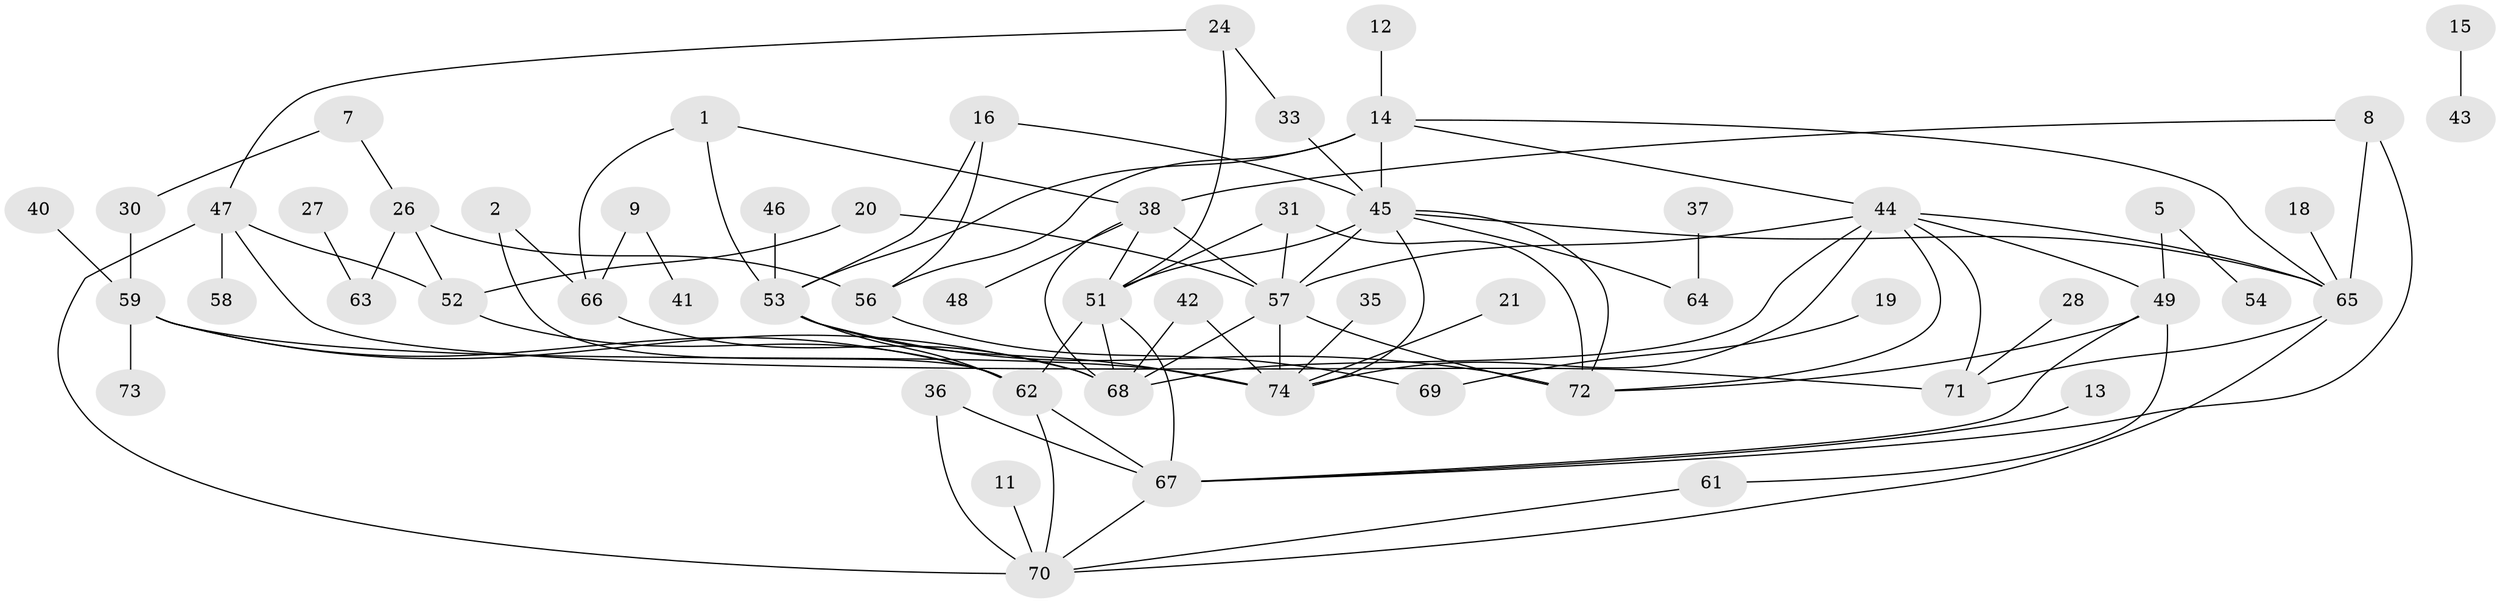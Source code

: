 // original degree distribution, {1: 0.24324324324324326, 2: 0.22297297297297297, 3: 0.21621621621621623, 0: 0.08108108108108109, 4: 0.12162162162162163, 5: 0.08108108108108109, 7: 0.013513513513513514, 6: 0.02027027027027027}
// Generated by graph-tools (version 1.1) at 2025/00/03/09/25 03:00:53]
// undirected, 59 vertices, 98 edges
graph export_dot {
graph [start="1"]
  node [color=gray90,style=filled];
  1;
  2;
  5;
  7;
  8;
  9;
  11;
  12;
  13;
  14;
  15;
  16;
  18;
  19;
  20;
  21;
  24;
  26;
  27;
  28;
  30;
  31;
  33;
  35;
  36;
  37;
  38;
  40;
  41;
  42;
  43;
  44;
  45;
  46;
  47;
  48;
  49;
  51;
  52;
  53;
  54;
  56;
  57;
  58;
  59;
  61;
  62;
  63;
  64;
  65;
  66;
  67;
  68;
  69;
  70;
  71;
  72;
  73;
  74;
  1 -- 38 [weight=1.0];
  1 -- 53 [weight=1.0];
  1 -- 66 [weight=1.0];
  2 -- 62 [weight=1.0];
  2 -- 66 [weight=1.0];
  5 -- 49 [weight=1.0];
  5 -- 54 [weight=1.0];
  7 -- 26 [weight=1.0];
  7 -- 30 [weight=1.0];
  8 -- 38 [weight=1.0];
  8 -- 65 [weight=1.0];
  8 -- 67 [weight=1.0];
  9 -- 41 [weight=1.0];
  9 -- 66 [weight=1.0];
  11 -- 70 [weight=1.0];
  12 -- 14 [weight=1.0];
  13 -- 67 [weight=1.0];
  14 -- 44 [weight=1.0];
  14 -- 45 [weight=1.0];
  14 -- 53 [weight=1.0];
  14 -- 56 [weight=1.0];
  14 -- 65 [weight=1.0];
  15 -- 43 [weight=1.0];
  16 -- 45 [weight=1.0];
  16 -- 53 [weight=1.0];
  16 -- 56 [weight=1.0];
  18 -- 65 [weight=1.0];
  19 -- 69 [weight=1.0];
  20 -- 52 [weight=1.0];
  20 -- 57 [weight=1.0];
  21 -- 74 [weight=1.0];
  24 -- 33 [weight=1.0];
  24 -- 47 [weight=1.0];
  24 -- 51 [weight=1.0];
  26 -- 52 [weight=1.0];
  26 -- 56 [weight=1.0];
  26 -- 63 [weight=1.0];
  27 -- 63 [weight=1.0];
  28 -- 71 [weight=1.0];
  30 -- 59 [weight=1.0];
  31 -- 51 [weight=2.0];
  31 -- 57 [weight=1.0];
  31 -- 72 [weight=1.0];
  33 -- 45 [weight=1.0];
  35 -- 74 [weight=1.0];
  36 -- 67 [weight=1.0];
  36 -- 70 [weight=1.0];
  37 -- 64 [weight=1.0];
  38 -- 48 [weight=1.0];
  38 -- 51 [weight=1.0];
  38 -- 57 [weight=1.0];
  38 -- 68 [weight=1.0];
  40 -- 59 [weight=1.0];
  42 -- 68 [weight=1.0];
  42 -- 74 [weight=1.0];
  44 -- 49 [weight=1.0];
  44 -- 57 [weight=1.0];
  44 -- 65 [weight=1.0];
  44 -- 68 [weight=1.0];
  44 -- 71 [weight=1.0];
  44 -- 72 [weight=1.0];
  44 -- 74 [weight=1.0];
  45 -- 51 [weight=1.0];
  45 -- 57 [weight=2.0];
  45 -- 64 [weight=1.0];
  45 -- 65 [weight=1.0];
  45 -- 72 [weight=1.0];
  45 -- 74 [weight=1.0];
  46 -- 53 [weight=1.0];
  47 -- 52 [weight=1.0];
  47 -- 58 [weight=1.0];
  47 -- 70 [weight=2.0];
  47 -- 71 [weight=1.0];
  49 -- 61 [weight=1.0];
  49 -- 67 [weight=1.0];
  49 -- 72 [weight=1.0];
  51 -- 62 [weight=2.0];
  51 -- 67 [weight=1.0];
  51 -- 68 [weight=1.0];
  52 -- 62 [weight=1.0];
  53 -- 62 [weight=1.0];
  53 -- 72 [weight=2.0];
  53 -- 74 [weight=1.0];
  56 -- 69 [weight=1.0];
  57 -- 68 [weight=2.0];
  57 -- 72 [weight=1.0];
  57 -- 74 [weight=1.0];
  59 -- 62 [weight=1.0];
  59 -- 68 [weight=1.0];
  59 -- 73 [weight=1.0];
  59 -- 74 [weight=2.0];
  61 -- 70 [weight=1.0];
  62 -- 67 [weight=2.0];
  62 -- 70 [weight=1.0];
  65 -- 70 [weight=1.0];
  65 -- 71 [weight=1.0];
  66 -- 68 [weight=1.0];
  67 -- 70 [weight=1.0];
}
